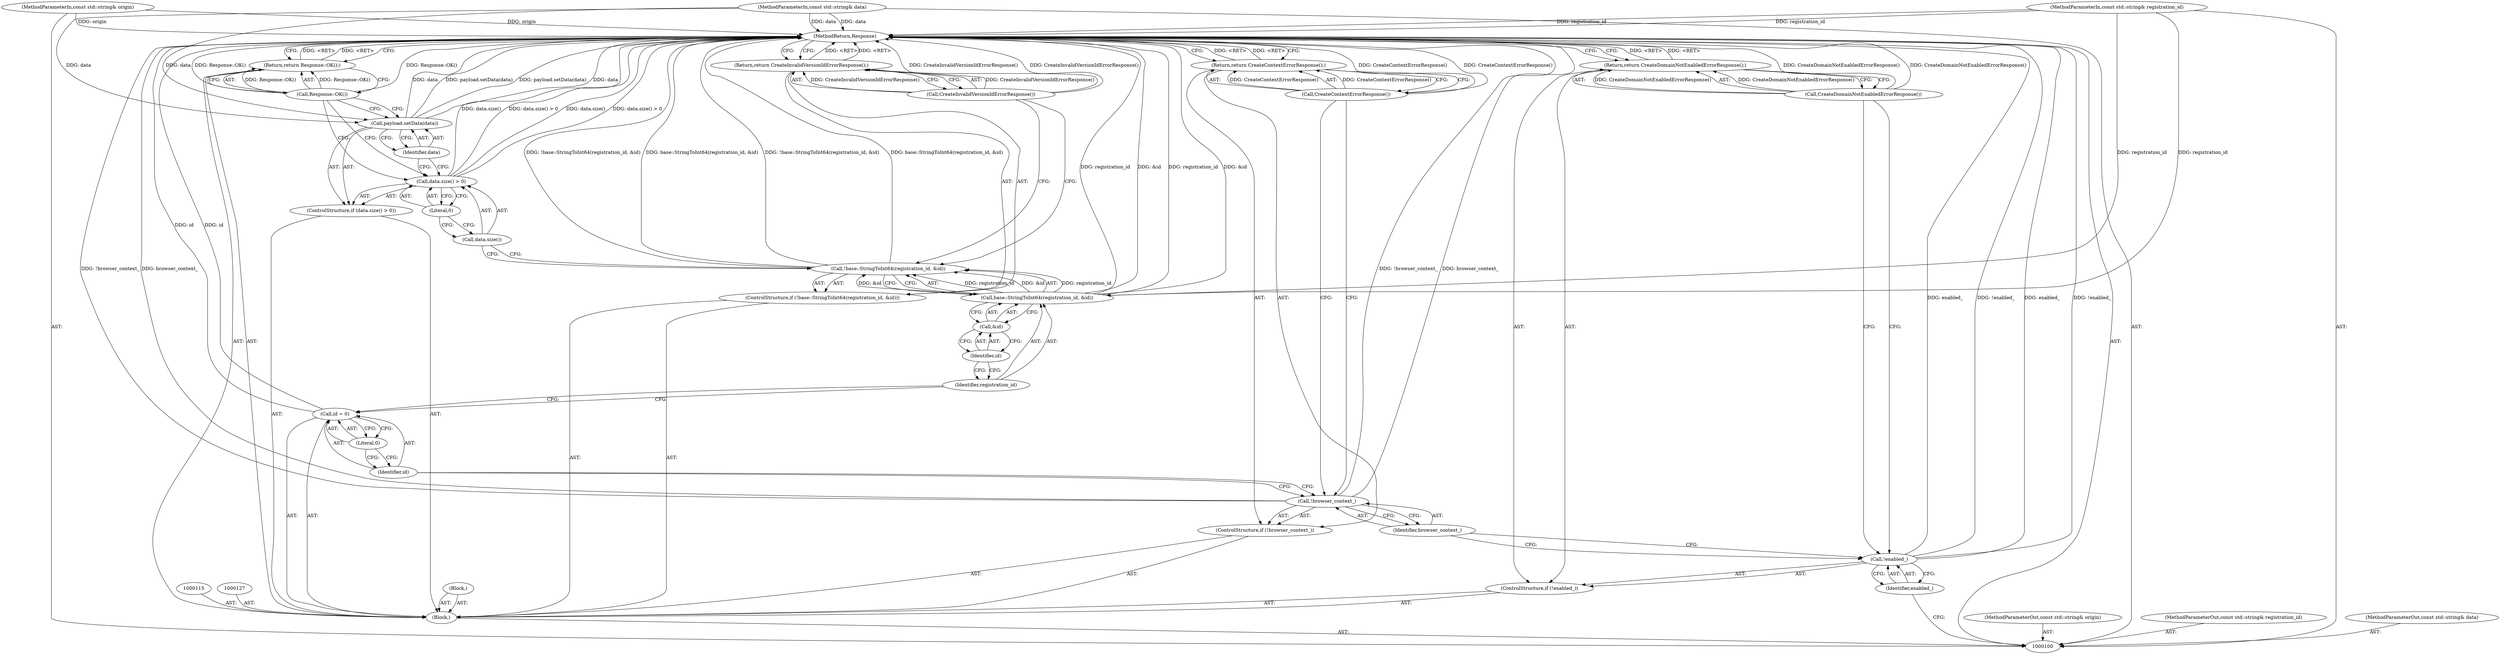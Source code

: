 digraph "0_Chrome_3c8e4852477d5b1e2da877808c998dc57db9460f_25" {
"1000137" [label="(MethodReturn,Response)"];
"1000122" [label="(Identifier,registration_id)"];
"1000119" [label="(ControlStructure,if (!base::StringToInt64(registration_id, &id)))"];
"1000123" [label="(Call,&id)"];
"1000124" [label="(Identifier,id)"];
"1000120" [label="(Call,!base::StringToInt64(registration_id, &id))"];
"1000121" [label="(Call,base::StringToInt64(registration_id, &id))"];
"1000126" [label="(Call,CreateInvalidVersionIdErrorResponse())"];
"1000125" [label="(Return,return CreateInvalidVersionIdErrorResponse();)"];
"1000131" [label="(Literal,0)"];
"1000128" [label="(ControlStructure,if (data.size() > 0))"];
"1000129" [label="(Call,data.size() > 0)"];
"1000130" [label="(Call,data.size())"];
"1000133" [label="(Identifier,data)"];
"1000132" [label="(Call,payload.setData(data))"];
"1000134" [label="(Block,)"];
"1000136" [label="(Call,Response::OK())"];
"1000135" [label="(Return,return Response::OK();)"];
"1000101" [label="(MethodParameterIn,const std::string& origin)"];
"1000188" [label="(MethodParameterOut,const std::string& origin)"];
"1000102" [label="(MethodParameterIn,const std::string& registration_id)"];
"1000189" [label="(MethodParameterOut,const std::string& registration_id)"];
"1000104" [label="(Block,)"];
"1000103" [label="(MethodParameterIn,const std::string& data)"];
"1000190" [label="(MethodParameterOut,const std::string& data)"];
"1000105" [label="(ControlStructure,if (!enabled_))"];
"1000106" [label="(Call,!enabled_)"];
"1000107" [label="(Identifier,enabled_)"];
"1000109" [label="(Call,CreateDomainNotEnabledErrorResponse())"];
"1000108" [label="(Return,return CreateDomainNotEnabledErrorResponse();)"];
"1000110" [label="(ControlStructure,if (!browser_context_))"];
"1000111" [label="(Call,!browser_context_)"];
"1000112" [label="(Identifier,browser_context_)"];
"1000114" [label="(Call,CreateContextErrorResponse())"];
"1000113" [label="(Return,return CreateContextErrorResponse();)"];
"1000116" [label="(Call,id = 0)"];
"1000117" [label="(Identifier,id)"];
"1000118" [label="(Literal,0)"];
"1000137" -> "1000100"  [label="AST: "];
"1000137" -> "1000108"  [label="CFG: "];
"1000137" -> "1000113"  [label="CFG: "];
"1000137" -> "1000125"  [label="CFG: "];
"1000137" -> "1000135"  [label="CFG: "];
"1000108" -> "1000137"  [label="DDG: <RET>"];
"1000135" -> "1000137"  [label="DDG: <RET>"];
"1000116" -> "1000137"  [label="DDG: id"];
"1000106" -> "1000137"  [label="DDG: enabled_"];
"1000106" -> "1000137"  [label="DDG: !enabled_"];
"1000114" -> "1000137"  [label="DDG: CreateContextErrorResponse()"];
"1000120" -> "1000137"  [label="DDG: base::StringToInt64(registration_id, &id)"];
"1000120" -> "1000137"  [label="DDG: !base::StringToInt64(registration_id, &id)"];
"1000129" -> "1000137"  [label="DDG: data.size()"];
"1000129" -> "1000137"  [label="DDG: data.size() > 0"];
"1000126" -> "1000137"  [label="DDG: CreateInvalidVersionIdErrorResponse()"];
"1000121" -> "1000137"  [label="DDG: &id"];
"1000121" -> "1000137"  [label="DDG: registration_id"];
"1000132" -> "1000137"  [label="DDG: payload.setData(data)"];
"1000132" -> "1000137"  [label="DDG: data"];
"1000103" -> "1000137"  [label="DDG: data"];
"1000102" -> "1000137"  [label="DDG: registration_id"];
"1000111" -> "1000137"  [label="DDG: browser_context_"];
"1000111" -> "1000137"  [label="DDG: !browser_context_"];
"1000101" -> "1000137"  [label="DDG: origin"];
"1000136" -> "1000137"  [label="DDG: Response::OK()"];
"1000109" -> "1000137"  [label="DDG: CreateDomainNotEnabledErrorResponse()"];
"1000125" -> "1000137"  [label="DDG: <RET>"];
"1000113" -> "1000137"  [label="DDG: <RET>"];
"1000122" -> "1000121"  [label="AST: "];
"1000122" -> "1000116"  [label="CFG: "];
"1000124" -> "1000122"  [label="CFG: "];
"1000119" -> "1000104"  [label="AST: "];
"1000120" -> "1000119"  [label="AST: "];
"1000125" -> "1000119"  [label="AST: "];
"1000123" -> "1000121"  [label="AST: "];
"1000123" -> "1000124"  [label="CFG: "];
"1000124" -> "1000123"  [label="AST: "];
"1000121" -> "1000123"  [label="CFG: "];
"1000124" -> "1000123"  [label="AST: "];
"1000124" -> "1000122"  [label="CFG: "];
"1000123" -> "1000124"  [label="CFG: "];
"1000120" -> "1000119"  [label="AST: "];
"1000120" -> "1000121"  [label="CFG: "];
"1000121" -> "1000120"  [label="AST: "];
"1000126" -> "1000120"  [label="CFG: "];
"1000130" -> "1000120"  [label="CFG: "];
"1000120" -> "1000137"  [label="DDG: base::StringToInt64(registration_id, &id)"];
"1000120" -> "1000137"  [label="DDG: !base::StringToInt64(registration_id, &id)"];
"1000121" -> "1000120"  [label="DDG: registration_id"];
"1000121" -> "1000120"  [label="DDG: &id"];
"1000121" -> "1000120"  [label="AST: "];
"1000121" -> "1000123"  [label="CFG: "];
"1000122" -> "1000121"  [label="AST: "];
"1000123" -> "1000121"  [label="AST: "];
"1000120" -> "1000121"  [label="CFG: "];
"1000121" -> "1000137"  [label="DDG: &id"];
"1000121" -> "1000137"  [label="DDG: registration_id"];
"1000121" -> "1000120"  [label="DDG: registration_id"];
"1000121" -> "1000120"  [label="DDG: &id"];
"1000102" -> "1000121"  [label="DDG: registration_id"];
"1000126" -> "1000125"  [label="AST: "];
"1000126" -> "1000120"  [label="CFG: "];
"1000125" -> "1000126"  [label="CFG: "];
"1000126" -> "1000137"  [label="DDG: CreateInvalidVersionIdErrorResponse()"];
"1000126" -> "1000125"  [label="DDG: CreateInvalidVersionIdErrorResponse()"];
"1000125" -> "1000119"  [label="AST: "];
"1000125" -> "1000126"  [label="CFG: "];
"1000126" -> "1000125"  [label="AST: "];
"1000137" -> "1000125"  [label="CFG: "];
"1000125" -> "1000137"  [label="DDG: <RET>"];
"1000126" -> "1000125"  [label="DDG: CreateInvalidVersionIdErrorResponse()"];
"1000131" -> "1000129"  [label="AST: "];
"1000131" -> "1000130"  [label="CFG: "];
"1000129" -> "1000131"  [label="CFG: "];
"1000128" -> "1000104"  [label="AST: "];
"1000129" -> "1000128"  [label="AST: "];
"1000132" -> "1000128"  [label="AST: "];
"1000129" -> "1000128"  [label="AST: "];
"1000129" -> "1000131"  [label="CFG: "];
"1000130" -> "1000129"  [label="AST: "];
"1000131" -> "1000129"  [label="AST: "];
"1000133" -> "1000129"  [label="CFG: "];
"1000136" -> "1000129"  [label="CFG: "];
"1000129" -> "1000137"  [label="DDG: data.size()"];
"1000129" -> "1000137"  [label="DDG: data.size() > 0"];
"1000130" -> "1000129"  [label="AST: "];
"1000130" -> "1000120"  [label="CFG: "];
"1000131" -> "1000130"  [label="CFG: "];
"1000133" -> "1000132"  [label="AST: "];
"1000133" -> "1000129"  [label="CFG: "];
"1000132" -> "1000133"  [label="CFG: "];
"1000132" -> "1000128"  [label="AST: "];
"1000132" -> "1000133"  [label="CFG: "];
"1000133" -> "1000132"  [label="AST: "];
"1000136" -> "1000132"  [label="CFG: "];
"1000132" -> "1000137"  [label="DDG: payload.setData(data)"];
"1000132" -> "1000137"  [label="DDG: data"];
"1000103" -> "1000132"  [label="DDG: data"];
"1000134" -> "1000104"  [label="AST: "];
"1000136" -> "1000135"  [label="AST: "];
"1000136" -> "1000132"  [label="CFG: "];
"1000136" -> "1000129"  [label="CFG: "];
"1000135" -> "1000136"  [label="CFG: "];
"1000136" -> "1000137"  [label="DDG: Response::OK()"];
"1000136" -> "1000135"  [label="DDG: Response::OK()"];
"1000135" -> "1000104"  [label="AST: "];
"1000135" -> "1000136"  [label="CFG: "];
"1000136" -> "1000135"  [label="AST: "];
"1000137" -> "1000135"  [label="CFG: "];
"1000135" -> "1000137"  [label="DDG: <RET>"];
"1000136" -> "1000135"  [label="DDG: Response::OK()"];
"1000101" -> "1000100"  [label="AST: "];
"1000101" -> "1000137"  [label="DDG: origin"];
"1000188" -> "1000100"  [label="AST: "];
"1000102" -> "1000100"  [label="AST: "];
"1000102" -> "1000137"  [label="DDG: registration_id"];
"1000102" -> "1000121"  [label="DDG: registration_id"];
"1000189" -> "1000100"  [label="AST: "];
"1000104" -> "1000100"  [label="AST: "];
"1000105" -> "1000104"  [label="AST: "];
"1000110" -> "1000104"  [label="AST: "];
"1000115" -> "1000104"  [label="AST: "];
"1000116" -> "1000104"  [label="AST: "];
"1000119" -> "1000104"  [label="AST: "];
"1000127" -> "1000104"  [label="AST: "];
"1000128" -> "1000104"  [label="AST: "];
"1000134" -> "1000104"  [label="AST: "];
"1000135" -> "1000104"  [label="AST: "];
"1000103" -> "1000100"  [label="AST: "];
"1000103" -> "1000137"  [label="DDG: data"];
"1000103" -> "1000132"  [label="DDG: data"];
"1000190" -> "1000100"  [label="AST: "];
"1000105" -> "1000104"  [label="AST: "];
"1000106" -> "1000105"  [label="AST: "];
"1000108" -> "1000105"  [label="AST: "];
"1000106" -> "1000105"  [label="AST: "];
"1000106" -> "1000107"  [label="CFG: "];
"1000107" -> "1000106"  [label="AST: "];
"1000109" -> "1000106"  [label="CFG: "];
"1000112" -> "1000106"  [label="CFG: "];
"1000106" -> "1000137"  [label="DDG: enabled_"];
"1000106" -> "1000137"  [label="DDG: !enabled_"];
"1000107" -> "1000106"  [label="AST: "];
"1000107" -> "1000100"  [label="CFG: "];
"1000106" -> "1000107"  [label="CFG: "];
"1000109" -> "1000108"  [label="AST: "];
"1000109" -> "1000106"  [label="CFG: "];
"1000108" -> "1000109"  [label="CFG: "];
"1000109" -> "1000137"  [label="DDG: CreateDomainNotEnabledErrorResponse()"];
"1000109" -> "1000108"  [label="DDG: CreateDomainNotEnabledErrorResponse()"];
"1000108" -> "1000105"  [label="AST: "];
"1000108" -> "1000109"  [label="CFG: "];
"1000109" -> "1000108"  [label="AST: "];
"1000137" -> "1000108"  [label="CFG: "];
"1000108" -> "1000137"  [label="DDG: <RET>"];
"1000109" -> "1000108"  [label="DDG: CreateDomainNotEnabledErrorResponse()"];
"1000110" -> "1000104"  [label="AST: "];
"1000111" -> "1000110"  [label="AST: "];
"1000113" -> "1000110"  [label="AST: "];
"1000111" -> "1000110"  [label="AST: "];
"1000111" -> "1000112"  [label="CFG: "];
"1000112" -> "1000111"  [label="AST: "];
"1000114" -> "1000111"  [label="CFG: "];
"1000117" -> "1000111"  [label="CFG: "];
"1000111" -> "1000137"  [label="DDG: browser_context_"];
"1000111" -> "1000137"  [label="DDG: !browser_context_"];
"1000112" -> "1000111"  [label="AST: "];
"1000112" -> "1000106"  [label="CFG: "];
"1000111" -> "1000112"  [label="CFG: "];
"1000114" -> "1000113"  [label="AST: "];
"1000114" -> "1000111"  [label="CFG: "];
"1000113" -> "1000114"  [label="CFG: "];
"1000114" -> "1000137"  [label="DDG: CreateContextErrorResponse()"];
"1000114" -> "1000113"  [label="DDG: CreateContextErrorResponse()"];
"1000113" -> "1000110"  [label="AST: "];
"1000113" -> "1000114"  [label="CFG: "];
"1000114" -> "1000113"  [label="AST: "];
"1000137" -> "1000113"  [label="CFG: "];
"1000113" -> "1000137"  [label="DDG: <RET>"];
"1000114" -> "1000113"  [label="DDG: CreateContextErrorResponse()"];
"1000116" -> "1000104"  [label="AST: "];
"1000116" -> "1000118"  [label="CFG: "];
"1000117" -> "1000116"  [label="AST: "];
"1000118" -> "1000116"  [label="AST: "];
"1000122" -> "1000116"  [label="CFG: "];
"1000116" -> "1000137"  [label="DDG: id"];
"1000117" -> "1000116"  [label="AST: "];
"1000117" -> "1000111"  [label="CFG: "];
"1000118" -> "1000117"  [label="CFG: "];
"1000118" -> "1000116"  [label="AST: "];
"1000118" -> "1000117"  [label="CFG: "];
"1000116" -> "1000118"  [label="CFG: "];
}
